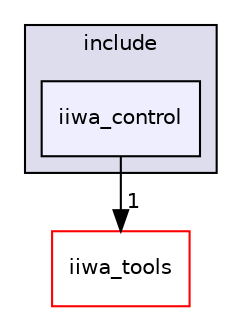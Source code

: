digraph "/home/lmunier/Documents/robetarme/robetarme-deliverables-wp5/src/iiwa_ros/iiwa_control/include/iiwa_control" {
  compound=true
  node [ fontsize="10", fontname="Helvetica"];
  edge [ labelfontsize="10", labelfontname="Helvetica"];
  subgraph clusterdir_67ffad700891a9b54ce3cc6478e168b6 {
    graph [ bgcolor="#ddddee", pencolor="black", label="include" fontname="Helvetica", fontsize="10", URL="dir_67ffad700891a9b54ce3cc6478e168b6.html"]
  dir_739fe471cac9908d3d8b93d9751ffa8f [shape=box, label="iiwa_control", style="filled", fillcolor="#eeeeff", pencolor="black", URL="dir_739fe471cac9908d3d8b93d9751ffa8f.html"];
  }
  dir_e789eb4300345b263128670793af9cac [shape=box label="iiwa_tools" fillcolor="white" style="filled" color="red" URL="dir_e789eb4300345b263128670793af9cac.html"];
  dir_739fe471cac9908d3d8b93d9751ffa8f->dir_e789eb4300345b263128670793af9cac [headlabel="1", labeldistance=1.5 headhref="dir_000022_000033.html"];
}
